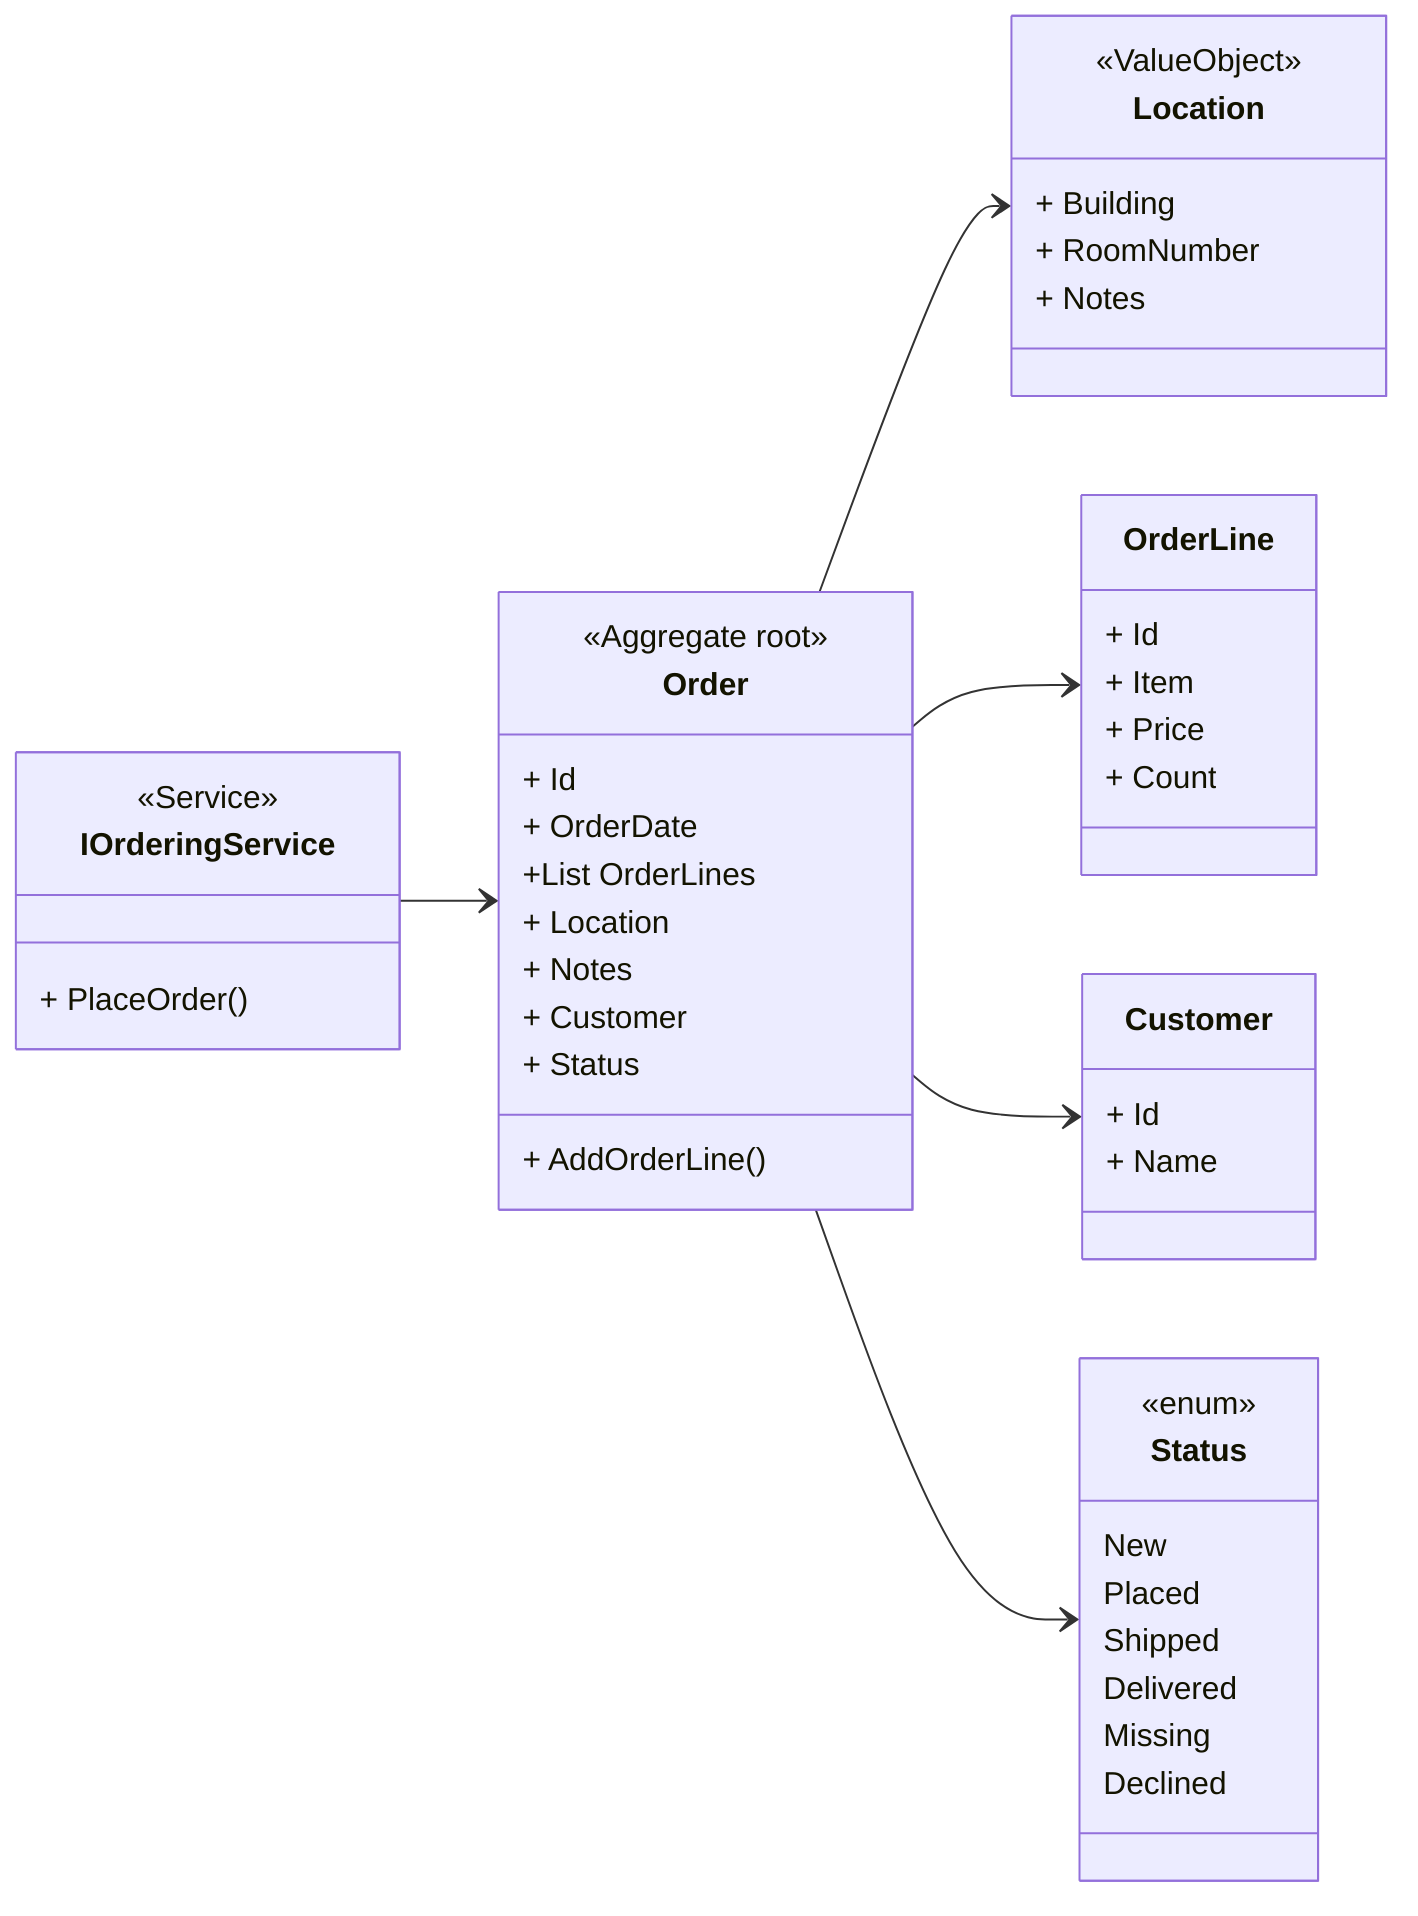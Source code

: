 classDiagram
    direction LR
    class IOrderingService {
        <<Service>>
        + PlaceOrder()
    }
    class Order {
        <<Aggregate root>>
        + Id
        + OrderDate
        +List OrderLines
        + Location
        + Notes
        + Customer
        + Status
        + AddOrderLine()
    }

    class OrderLine{
        + Id
        + Item
        + Price
        + Count
    }
    class Location {
        <<ValueObject>>
        + Building
        + RoomNumber
        + Notes
    }
    class Customer {
        + Id
        + Name
    }
    class Status {
        <<enum>>
        New
        Placed
        Shipped
        Delivered
        Missing
        Declined
    }
    IOrderingService --> Order
    Order --> Location
    Order --> OrderLine
    Order --> Customer
    Order --> Status